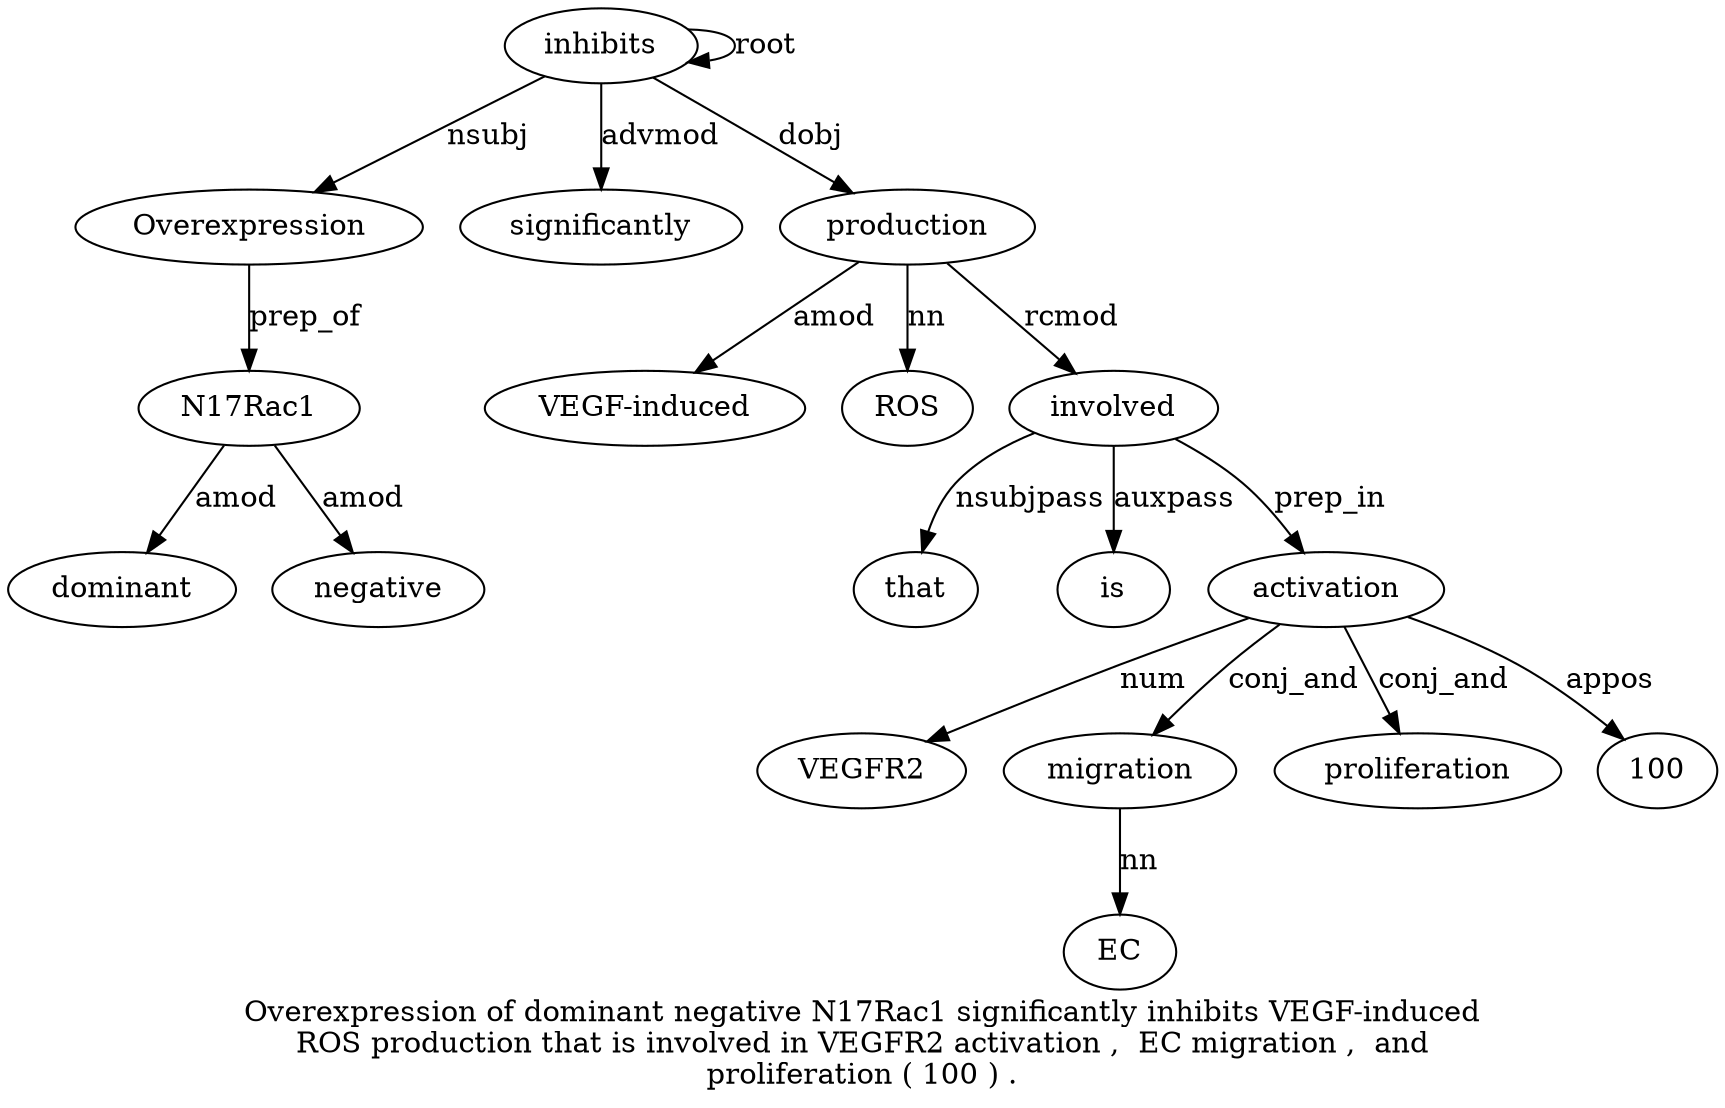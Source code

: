 digraph "Overexpression of dominant negative N17Rac1 significantly inhibits VEGF-induced ROS production that is involved in VEGFR2 activation ,  EC migration ,  and proliferation ( 100 ) ." {
label="Overexpression of dominant negative N17Rac1 significantly inhibits VEGF-induced
ROS production that is involved in VEGFR2 activation ,  EC migration ,  and
proliferation ( 100 ) .";
inhibits7 [style=filled, fillcolor=white, label=inhibits];
Overexpression1 [style=filled, fillcolor=white, label=Overexpression];
inhibits7 -> Overexpression1  [label=nsubj];
N17Rac15 [style=filled, fillcolor=white, label=N17Rac1];
dominant3 [style=filled, fillcolor=white, label=dominant];
N17Rac15 -> dominant3  [label=amod];
negative4 [style=filled, fillcolor=white, label=negative];
N17Rac15 -> negative4  [label=amod];
Overexpression1 -> N17Rac15  [label=prep_of];
significantly6 [style=filled, fillcolor=white, label=significantly];
inhibits7 -> significantly6  [label=advmod];
inhibits7 -> inhibits7  [label=root];
production10 [style=filled, fillcolor=white, label=production];
"VEGF-induced8" [style=filled, fillcolor=white, label="VEGF-induced"];
production10 -> "VEGF-induced8"  [label=amod];
ROS9 [style=filled, fillcolor=white, label=ROS];
production10 -> ROS9  [label=nn];
inhibits7 -> production10  [label=dobj];
involved13 [style=filled, fillcolor=white, label=involved];
that11 [style=filled, fillcolor=white, label=that];
involved13 -> that11  [label=nsubjpass];
is12 [style=filled, fillcolor=white, label=is];
involved13 -> is12  [label=auxpass];
production10 -> involved13  [label=rcmod];
activation16 [style=filled, fillcolor=white, label=activation];
VEGFR215 [style=filled, fillcolor=white, label=VEGFR2];
activation16 -> VEGFR215  [label=num];
involved13 -> activation16  [label=prep_in];
migration19 [style=filled, fillcolor=white, label=migration];
EC18 [style=filled, fillcolor=white, label=EC];
migration19 -> EC18  [label=nn];
activation16 -> migration19  [label=conj_and];
proliferation22 [style=filled, fillcolor=white, label=proliferation];
activation16 -> proliferation22  [label=conj_and];
10024 [style=filled, fillcolor=white, label=100];
activation16 -> 10024  [label=appos];
}
